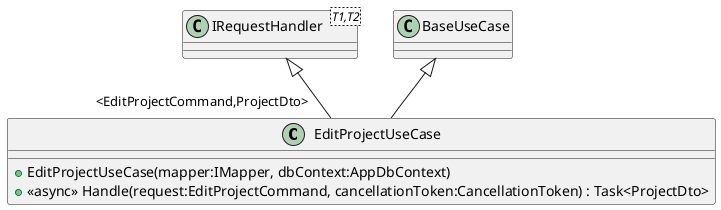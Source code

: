 @startuml
class EditProjectUseCase {
    + EditProjectUseCase(mapper:IMapper, dbContext:AppDbContext)
    + <<async>> Handle(request:EditProjectCommand, cancellationToken:CancellationToken) : Task<ProjectDto>
}
class "IRequestHandler"<T1,T2> {
}
BaseUseCase <|-- EditProjectUseCase
"IRequestHandler" <|-- "<EditProjectCommand,ProjectDto>" EditProjectUseCase
@enduml
